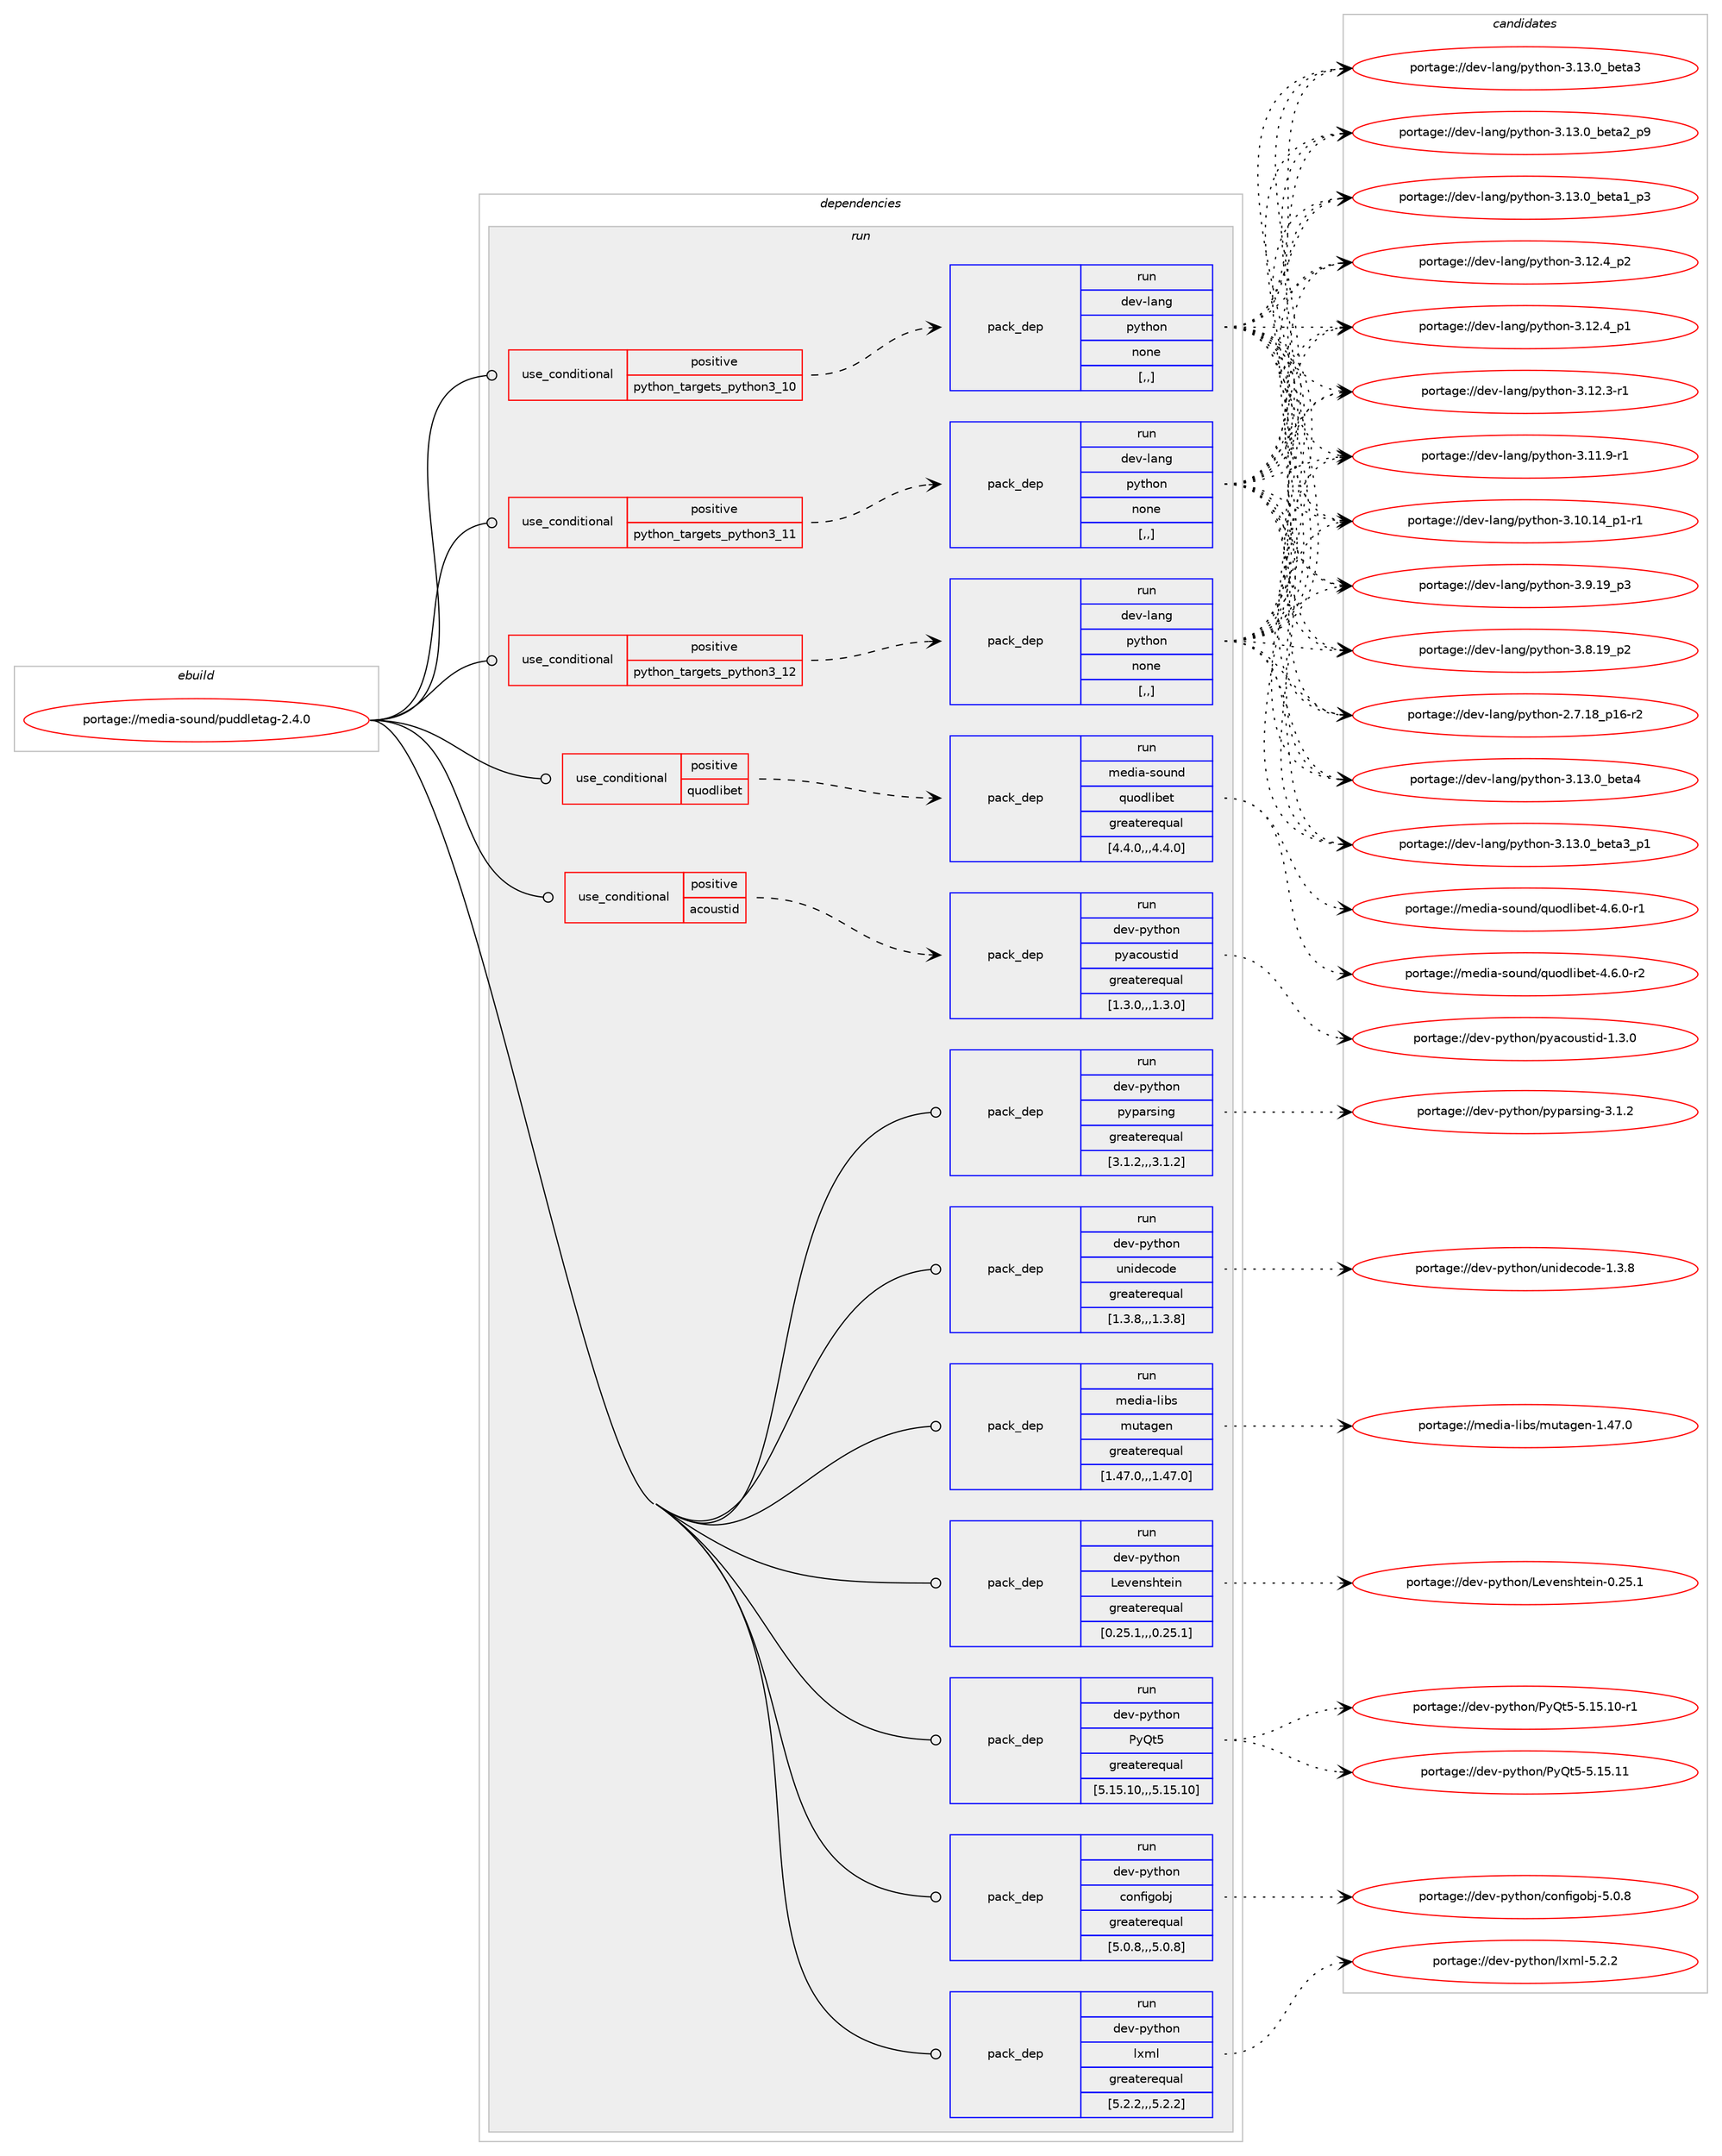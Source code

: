 digraph prolog {

# *************
# Graph options
# *************

newrank=true;
concentrate=true;
compound=true;
graph [rankdir=LR,fontname=Helvetica,fontsize=10,ranksep=1.5];#, ranksep=2.5, nodesep=0.2];
edge  [arrowhead=vee];
node  [fontname=Helvetica,fontsize=10];

# **********
# The ebuild
# **********

subgraph cluster_leftcol {
color=gray;
label=<<i>ebuild</i>>;
id [label="portage://media-sound/puddletag-2.4.0", color=red, width=4, href="../media-sound/puddletag-2.4.0.svg"];
}

# ****************
# The dependencies
# ****************

subgraph cluster_midcol {
color=gray;
label=<<i>dependencies</i>>;
subgraph cluster_compile {
fillcolor="#eeeeee";
style=filled;
label=<<i>compile</i>>;
}
subgraph cluster_compileandrun {
fillcolor="#eeeeee";
style=filled;
label=<<i>compile and run</i>>;
}
subgraph cluster_run {
fillcolor="#eeeeee";
style=filled;
label=<<i>run</i>>;
subgraph cond80791 {
dependency318895 [label=<<TABLE BORDER="0" CELLBORDER="1" CELLSPACING="0" CELLPADDING="4"><TR><TD ROWSPAN="3" CELLPADDING="10">use_conditional</TD></TR><TR><TD>positive</TD></TR><TR><TD>acoustid</TD></TR></TABLE>>, shape=none, color=red];
subgraph pack235641 {
dependency318896 [label=<<TABLE BORDER="0" CELLBORDER="1" CELLSPACING="0" CELLPADDING="4" WIDTH="220"><TR><TD ROWSPAN="6" CELLPADDING="30">pack_dep</TD></TR><TR><TD WIDTH="110">run</TD></TR><TR><TD>dev-python</TD></TR><TR><TD>pyacoustid</TD></TR><TR><TD>greaterequal</TD></TR><TR><TD>[1.3.0,,,1.3.0]</TD></TR></TABLE>>, shape=none, color=blue];
}
dependency318895:e -> dependency318896:w [weight=20,style="dashed",arrowhead="vee"];
}
id:e -> dependency318895:w [weight=20,style="solid",arrowhead="odot"];
subgraph cond80792 {
dependency318897 [label=<<TABLE BORDER="0" CELLBORDER="1" CELLSPACING="0" CELLPADDING="4"><TR><TD ROWSPAN="3" CELLPADDING="10">use_conditional</TD></TR><TR><TD>positive</TD></TR><TR><TD>python_targets_python3_10</TD></TR></TABLE>>, shape=none, color=red];
subgraph pack235642 {
dependency318898 [label=<<TABLE BORDER="0" CELLBORDER="1" CELLSPACING="0" CELLPADDING="4" WIDTH="220"><TR><TD ROWSPAN="6" CELLPADDING="30">pack_dep</TD></TR><TR><TD WIDTH="110">run</TD></TR><TR><TD>dev-lang</TD></TR><TR><TD>python</TD></TR><TR><TD>none</TD></TR><TR><TD>[,,]</TD></TR></TABLE>>, shape=none, color=blue];
}
dependency318897:e -> dependency318898:w [weight=20,style="dashed",arrowhead="vee"];
}
id:e -> dependency318897:w [weight=20,style="solid",arrowhead="odot"];
subgraph cond80793 {
dependency318899 [label=<<TABLE BORDER="0" CELLBORDER="1" CELLSPACING="0" CELLPADDING="4"><TR><TD ROWSPAN="3" CELLPADDING="10">use_conditional</TD></TR><TR><TD>positive</TD></TR><TR><TD>python_targets_python3_11</TD></TR></TABLE>>, shape=none, color=red];
subgraph pack235643 {
dependency318900 [label=<<TABLE BORDER="0" CELLBORDER="1" CELLSPACING="0" CELLPADDING="4" WIDTH="220"><TR><TD ROWSPAN="6" CELLPADDING="30">pack_dep</TD></TR><TR><TD WIDTH="110">run</TD></TR><TR><TD>dev-lang</TD></TR><TR><TD>python</TD></TR><TR><TD>none</TD></TR><TR><TD>[,,]</TD></TR></TABLE>>, shape=none, color=blue];
}
dependency318899:e -> dependency318900:w [weight=20,style="dashed",arrowhead="vee"];
}
id:e -> dependency318899:w [weight=20,style="solid",arrowhead="odot"];
subgraph cond80794 {
dependency318901 [label=<<TABLE BORDER="0" CELLBORDER="1" CELLSPACING="0" CELLPADDING="4"><TR><TD ROWSPAN="3" CELLPADDING="10">use_conditional</TD></TR><TR><TD>positive</TD></TR><TR><TD>python_targets_python3_12</TD></TR></TABLE>>, shape=none, color=red];
subgraph pack235644 {
dependency318902 [label=<<TABLE BORDER="0" CELLBORDER="1" CELLSPACING="0" CELLPADDING="4" WIDTH="220"><TR><TD ROWSPAN="6" CELLPADDING="30">pack_dep</TD></TR><TR><TD WIDTH="110">run</TD></TR><TR><TD>dev-lang</TD></TR><TR><TD>python</TD></TR><TR><TD>none</TD></TR><TR><TD>[,,]</TD></TR></TABLE>>, shape=none, color=blue];
}
dependency318901:e -> dependency318902:w [weight=20,style="dashed",arrowhead="vee"];
}
id:e -> dependency318901:w [weight=20,style="solid",arrowhead="odot"];
subgraph cond80795 {
dependency318903 [label=<<TABLE BORDER="0" CELLBORDER="1" CELLSPACING="0" CELLPADDING="4"><TR><TD ROWSPAN="3" CELLPADDING="10">use_conditional</TD></TR><TR><TD>positive</TD></TR><TR><TD>quodlibet</TD></TR></TABLE>>, shape=none, color=red];
subgraph pack235645 {
dependency318904 [label=<<TABLE BORDER="0" CELLBORDER="1" CELLSPACING="0" CELLPADDING="4" WIDTH="220"><TR><TD ROWSPAN="6" CELLPADDING="30">pack_dep</TD></TR><TR><TD WIDTH="110">run</TD></TR><TR><TD>media-sound</TD></TR><TR><TD>quodlibet</TD></TR><TR><TD>greaterequal</TD></TR><TR><TD>[4.4.0,,,4.4.0]</TD></TR></TABLE>>, shape=none, color=blue];
}
dependency318903:e -> dependency318904:w [weight=20,style="dashed",arrowhead="vee"];
}
id:e -> dependency318903:w [weight=20,style="solid",arrowhead="odot"];
subgraph pack235646 {
dependency318905 [label=<<TABLE BORDER="0" CELLBORDER="1" CELLSPACING="0" CELLPADDING="4" WIDTH="220"><TR><TD ROWSPAN="6" CELLPADDING="30">pack_dep</TD></TR><TR><TD WIDTH="110">run</TD></TR><TR><TD>dev-python</TD></TR><TR><TD>Levenshtein</TD></TR><TR><TD>greaterequal</TD></TR><TR><TD>[0.25.1,,,0.25.1]</TD></TR></TABLE>>, shape=none, color=blue];
}
id:e -> dependency318905:w [weight=20,style="solid",arrowhead="odot"];
subgraph pack235647 {
dependency318906 [label=<<TABLE BORDER="0" CELLBORDER="1" CELLSPACING="0" CELLPADDING="4" WIDTH="220"><TR><TD ROWSPAN="6" CELLPADDING="30">pack_dep</TD></TR><TR><TD WIDTH="110">run</TD></TR><TR><TD>dev-python</TD></TR><TR><TD>PyQt5</TD></TR><TR><TD>greaterequal</TD></TR><TR><TD>[5.15.10,,,5.15.10]</TD></TR></TABLE>>, shape=none, color=blue];
}
id:e -> dependency318906:w [weight=20,style="solid",arrowhead="odot"];
subgraph pack235648 {
dependency318907 [label=<<TABLE BORDER="0" CELLBORDER="1" CELLSPACING="0" CELLPADDING="4" WIDTH="220"><TR><TD ROWSPAN="6" CELLPADDING="30">pack_dep</TD></TR><TR><TD WIDTH="110">run</TD></TR><TR><TD>dev-python</TD></TR><TR><TD>configobj</TD></TR><TR><TD>greaterequal</TD></TR><TR><TD>[5.0.8,,,5.0.8]</TD></TR></TABLE>>, shape=none, color=blue];
}
id:e -> dependency318907:w [weight=20,style="solid",arrowhead="odot"];
subgraph pack235649 {
dependency318908 [label=<<TABLE BORDER="0" CELLBORDER="1" CELLSPACING="0" CELLPADDING="4" WIDTH="220"><TR><TD ROWSPAN="6" CELLPADDING="30">pack_dep</TD></TR><TR><TD WIDTH="110">run</TD></TR><TR><TD>dev-python</TD></TR><TR><TD>lxml</TD></TR><TR><TD>greaterequal</TD></TR><TR><TD>[5.2.2,,,5.2.2]</TD></TR></TABLE>>, shape=none, color=blue];
}
id:e -> dependency318908:w [weight=20,style="solid",arrowhead="odot"];
subgraph pack235650 {
dependency318909 [label=<<TABLE BORDER="0" CELLBORDER="1" CELLSPACING="0" CELLPADDING="4" WIDTH="220"><TR><TD ROWSPAN="6" CELLPADDING="30">pack_dep</TD></TR><TR><TD WIDTH="110">run</TD></TR><TR><TD>dev-python</TD></TR><TR><TD>pyparsing</TD></TR><TR><TD>greaterequal</TD></TR><TR><TD>[3.1.2,,,3.1.2]</TD></TR></TABLE>>, shape=none, color=blue];
}
id:e -> dependency318909:w [weight=20,style="solid",arrowhead="odot"];
subgraph pack235651 {
dependency318910 [label=<<TABLE BORDER="0" CELLBORDER="1" CELLSPACING="0" CELLPADDING="4" WIDTH="220"><TR><TD ROWSPAN="6" CELLPADDING="30">pack_dep</TD></TR><TR><TD WIDTH="110">run</TD></TR><TR><TD>dev-python</TD></TR><TR><TD>unidecode</TD></TR><TR><TD>greaterequal</TD></TR><TR><TD>[1.3.8,,,1.3.8]</TD></TR></TABLE>>, shape=none, color=blue];
}
id:e -> dependency318910:w [weight=20,style="solid",arrowhead="odot"];
subgraph pack235652 {
dependency318911 [label=<<TABLE BORDER="0" CELLBORDER="1" CELLSPACING="0" CELLPADDING="4" WIDTH="220"><TR><TD ROWSPAN="6" CELLPADDING="30">pack_dep</TD></TR><TR><TD WIDTH="110">run</TD></TR><TR><TD>media-libs</TD></TR><TR><TD>mutagen</TD></TR><TR><TD>greaterequal</TD></TR><TR><TD>[1.47.0,,,1.47.0]</TD></TR></TABLE>>, shape=none, color=blue];
}
id:e -> dependency318911:w [weight=20,style="solid",arrowhead="odot"];
}
}

# **************
# The candidates
# **************

subgraph cluster_choices {
rank=same;
color=gray;
label=<<i>candidates</i>>;

subgraph choice235641 {
color=black;
nodesep=1;
choice10010111845112121116104111110471121219799111117115116105100454946514648 [label="portage://dev-python/pyacoustid-1.3.0", color=red, width=4,href="../dev-python/pyacoustid-1.3.0.svg"];
dependency318896:e -> choice10010111845112121116104111110471121219799111117115116105100454946514648:w [style=dotted,weight="100"];
}
subgraph choice235642 {
color=black;
nodesep=1;
choice1001011184510897110103471121211161041111104551464951464895981011169752 [label="portage://dev-lang/python-3.13.0_beta4", color=red, width=4,href="../dev-lang/python-3.13.0_beta4.svg"];
choice10010111845108971101034711212111610411111045514649514648959810111697519511249 [label="portage://dev-lang/python-3.13.0_beta3_p1", color=red, width=4,href="../dev-lang/python-3.13.0_beta3_p1.svg"];
choice1001011184510897110103471121211161041111104551464951464895981011169751 [label="portage://dev-lang/python-3.13.0_beta3", color=red, width=4,href="../dev-lang/python-3.13.0_beta3.svg"];
choice10010111845108971101034711212111610411111045514649514648959810111697509511257 [label="portage://dev-lang/python-3.13.0_beta2_p9", color=red, width=4,href="../dev-lang/python-3.13.0_beta2_p9.svg"];
choice10010111845108971101034711212111610411111045514649514648959810111697499511251 [label="portage://dev-lang/python-3.13.0_beta1_p3", color=red, width=4,href="../dev-lang/python-3.13.0_beta1_p3.svg"];
choice100101118451089711010347112121116104111110455146495046529511250 [label="portage://dev-lang/python-3.12.4_p2", color=red, width=4,href="../dev-lang/python-3.12.4_p2.svg"];
choice100101118451089711010347112121116104111110455146495046529511249 [label="portage://dev-lang/python-3.12.4_p1", color=red, width=4,href="../dev-lang/python-3.12.4_p1.svg"];
choice100101118451089711010347112121116104111110455146495046514511449 [label="portage://dev-lang/python-3.12.3-r1", color=red, width=4,href="../dev-lang/python-3.12.3-r1.svg"];
choice100101118451089711010347112121116104111110455146494946574511449 [label="portage://dev-lang/python-3.11.9-r1", color=red, width=4,href="../dev-lang/python-3.11.9-r1.svg"];
choice100101118451089711010347112121116104111110455146494846495295112494511449 [label="portage://dev-lang/python-3.10.14_p1-r1", color=red, width=4,href="../dev-lang/python-3.10.14_p1-r1.svg"];
choice100101118451089711010347112121116104111110455146574649579511251 [label="portage://dev-lang/python-3.9.19_p3", color=red, width=4,href="../dev-lang/python-3.9.19_p3.svg"];
choice100101118451089711010347112121116104111110455146564649579511250 [label="portage://dev-lang/python-3.8.19_p2", color=red, width=4,href="../dev-lang/python-3.8.19_p2.svg"];
choice100101118451089711010347112121116104111110455046554649569511249544511450 [label="portage://dev-lang/python-2.7.18_p16-r2", color=red, width=4,href="../dev-lang/python-2.7.18_p16-r2.svg"];
dependency318898:e -> choice1001011184510897110103471121211161041111104551464951464895981011169752:w [style=dotted,weight="100"];
dependency318898:e -> choice10010111845108971101034711212111610411111045514649514648959810111697519511249:w [style=dotted,weight="100"];
dependency318898:e -> choice1001011184510897110103471121211161041111104551464951464895981011169751:w [style=dotted,weight="100"];
dependency318898:e -> choice10010111845108971101034711212111610411111045514649514648959810111697509511257:w [style=dotted,weight="100"];
dependency318898:e -> choice10010111845108971101034711212111610411111045514649514648959810111697499511251:w [style=dotted,weight="100"];
dependency318898:e -> choice100101118451089711010347112121116104111110455146495046529511250:w [style=dotted,weight="100"];
dependency318898:e -> choice100101118451089711010347112121116104111110455146495046529511249:w [style=dotted,weight="100"];
dependency318898:e -> choice100101118451089711010347112121116104111110455146495046514511449:w [style=dotted,weight="100"];
dependency318898:e -> choice100101118451089711010347112121116104111110455146494946574511449:w [style=dotted,weight="100"];
dependency318898:e -> choice100101118451089711010347112121116104111110455146494846495295112494511449:w [style=dotted,weight="100"];
dependency318898:e -> choice100101118451089711010347112121116104111110455146574649579511251:w [style=dotted,weight="100"];
dependency318898:e -> choice100101118451089711010347112121116104111110455146564649579511250:w [style=dotted,weight="100"];
dependency318898:e -> choice100101118451089711010347112121116104111110455046554649569511249544511450:w [style=dotted,weight="100"];
}
subgraph choice235643 {
color=black;
nodesep=1;
choice1001011184510897110103471121211161041111104551464951464895981011169752 [label="portage://dev-lang/python-3.13.0_beta4", color=red, width=4,href="../dev-lang/python-3.13.0_beta4.svg"];
choice10010111845108971101034711212111610411111045514649514648959810111697519511249 [label="portage://dev-lang/python-3.13.0_beta3_p1", color=red, width=4,href="../dev-lang/python-3.13.0_beta3_p1.svg"];
choice1001011184510897110103471121211161041111104551464951464895981011169751 [label="portage://dev-lang/python-3.13.0_beta3", color=red, width=4,href="../dev-lang/python-3.13.0_beta3.svg"];
choice10010111845108971101034711212111610411111045514649514648959810111697509511257 [label="portage://dev-lang/python-3.13.0_beta2_p9", color=red, width=4,href="../dev-lang/python-3.13.0_beta2_p9.svg"];
choice10010111845108971101034711212111610411111045514649514648959810111697499511251 [label="portage://dev-lang/python-3.13.0_beta1_p3", color=red, width=4,href="../dev-lang/python-3.13.0_beta1_p3.svg"];
choice100101118451089711010347112121116104111110455146495046529511250 [label="portage://dev-lang/python-3.12.4_p2", color=red, width=4,href="../dev-lang/python-3.12.4_p2.svg"];
choice100101118451089711010347112121116104111110455146495046529511249 [label="portage://dev-lang/python-3.12.4_p1", color=red, width=4,href="../dev-lang/python-3.12.4_p1.svg"];
choice100101118451089711010347112121116104111110455146495046514511449 [label="portage://dev-lang/python-3.12.3-r1", color=red, width=4,href="../dev-lang/python-3.12.3-r1.svg"];
choice100101118451089711010347112121116104111110455146494946574511449 [label="portage://dev-lang/python-3.11.9-r1", color=red, width=4,href="../dev-lang/python-3.11.9-r1.svg"];
choice100101118451089711010347112121116104111110455146494846495295112494511449 [label="portage://dev-lang/python-3.10.14_p1-r1", color=red, width=4,href="../dev-lang/python-3.10.14_p1-r1.svg"];
choice100101118451089711010347112121116104111110455146574649579511251 [label="portage://dev-lang/python-3.9.19_p3", color=red, width=4,href="../dev-lang/python-3.9.19_p3.svg"];
choice100101118451089711010347112121116104111110455146564649579511250 [label="portage://dev-lang/python-3.8.19_p2", color=red, width=4,href="../dev-lang/python-3.8.19_p2.svg"];
choice100101118451089711010347112121116104111110455046554649569511249544511450 [label="portage://dev-lang/python-2.7.18_p16-r2", color=red, width=4,href="../dev-lang/python-2.7.18_p16-r2.svg"];
dependency318900:e -> choice1001011184510897110103471121211161041111104551464951464895981011169752:w [style=dotted,weight="100"];
dependency318900:e -> choice10010111845108971101034711212111610411111045514649514648959810111697519511249:w [style=dotted,weight="100"];
dependency318900:e -> choice1001011184510897110103471121211161041111104551464951464895981011169751:w [style=dotted,weight="100"];
dependency318900:e -> choice10010111845108971101034711212111610411111045514649514648959810111697509511257:w [style=dotted,weight="100"];
dependency318900:e -> choice10010111845108971101034711212111610411111045514649514648959810111697499511251:w [style=dotted,weight="100"];
dependency318900:e -> choice100101118451089711010347112121116104111110455146495046529511250:w [style=dotted,weight="100"];
dependency318900:e -> choice100101118451089711010347112121116104111110455146495046529511249:w [style=dotted,weight="100"];
dependency318900:e -> choice100101118451089711010347112121116104111110455146495046514511449:w [style=dotted,weight="100"];
dependency318900:e -> choice100101118451089711010347112121116104111110455146494946574511449:w [style=dotted,weight="100"];
dependency318900:e -> choice100101118451089711010347112121116104111110455146494846495295112494511449:w [style=dotted,weight="100"];
dependency318900:e -> choice100101118451089711010347112121116104111110455146574649579511251:w [style=dotted,weight="100"];
dependency318900:e -> choice100101118451089711010347112121116104111110455146564649579511250:w [style=dotted,weight="100"];
dependency318900:e -> choice100101118451089711010347112121116104111110455046554649569511249544511450:w [style=dotted,weight="100"];
}
subgraph choice235644 {
color=black;
nodesep=1;
choice1001011184510897110103471121211161041111104551464951464895981011169752 [label="portage://dev-lang/python-3.13.0_beta4", color=red, width=4,href="../dev-lang/python-3.13.0_beta4.svg"];
choice10010111845108971101034711212111610411111045514649514648959810111697519511249 [label="portage://dev-lang/python-3.13.0_beta3_p1", color=red, width=4,href="../dev-lang/python-3.13.0_beta3_p1.svg"];
choice1001011184510897110103471121211161041111104551464951464895981011169751 [label="portage://dev-lang/python-3.13.0_beta3", color=red, width=4,href="../dev-lang/python-3.13.0_beta3.svg"];
choice10010111845108971101034711212111610411111045514649514648959810111697509511257 [label="portage://dev-lang/python-3.13.0_beta2_p9", color=red, width=4,href="../dev-lang/python-3.13.0_beta2_p9.svg"];
choice10010111845108971101034711212111610411111045514649514648959810111697499511251 [label="portage://dev-lang/python-3.13.0_beta1_p3", color=red, width=4,href="../dev-lang/python-3.13.0_beta1_p3.svg"];
choice100101118451089711010347112121116104111110455146495046529511250 [label="portage://dev-lang/python-3.12.4_p2", color=red, width=4,href="../dev-lang/python-3.12.4_p2.svg"];
choice100101118451089711010347112121116104111110455146495046529511249 [label="portage://dev-lang/python-3.12.4_p1", color=red, width=4,href="../dev-lang/python-3.12.4_p1.svg"];
choice100101118451089711010347112121116104111110455146495046514511449 [label="portage://dev-lang/python-3.12.3-r1", color=red, width=4,href="../dev-lang/python-3.12.3-r1.svg"];
choice100101118451089711010347112121116104111110455146494946574511449 [label="portage://dev-lang/python-3.11.9-r1", color=red, width=4,href="../dev-lang/python-3.11.9-r1.svg"];
choice100101118451089711010347112121116104111110455146494846495295112494511449 [label="portage://dev-lang/python-3.10.14_p1-r1", color=red, width=4,href="../dev-lang/python-3.10.14_p1-r1.svg"];
choice100101118451089711010347112121116104111110455146574649579511251 [label="portage://dev-lang/python-3.9.19_p3", color=red, width=4,href="../dev-lang/python-3.9.19_p3.svg"];
choice100101118451089711010347112121116104111110455146564649579511250 [label="portage://dev-lang/python-3.8.19_p2", color=red, width=4,href="../dev-lang/python-3.8.19_p2.svg"];
choice100101118451089711010347112121116104111110455046554649569511249544511450 [label="portage://dev-lang/python-2.7.18_p16-r2", color=red, width=4,href="../dev-lang/python-2.7.18_p16-r2.svg"];
dependency318902:e -> choice1001011184510897110103471121211161041111104551464951464895981011169752:w [style=dotted,weight="100"];
dependency318902:e -> choice10010111845108971101034711212111610411111045514649514648959810111697519511249:w [style=dotted,weight="100"];
dependency318902:e -> choice1001011184510897110103471121211161041111104551464951464895981011169751:w [style=dotted,weight="100"];
dependency318902:e -> choice10010111845108971101034711212111610411111045514649514648959810111697509511257:w [style=dotted,weight="100"];
dependency318902:e -> choice10010111845108971101034711212111610411111045514649514648959810111697499511251:w [style=dotted,weight="100"];
dependency318902:e -> choice100101118451089711010347112121116104111110455146495046529511250:w [style=dotted,weight="100"];
dependency318902:e -> choice100101118451089711010347112121116104111110455146495046529511249:w [style=dotted,weight="100"];
dependency318902:e -> choice100101118451089711010347112121116104111110455146495046514511449:w [style=dotted,weight="100"];
dependency318902:e -> choice100101118451089711010347112121116104111110455146494946574511449:w [style=dotted,weight="100"];
dependency318902:e -> choice100101118451089711010347112121116104111110455146494846495295112494511449:w [style=dotted,weight="100"];
dependency318902:e -> choice100101118451089711010347112121116104111110455146574649579511251:w [style=dotted,weight="100"];
dependency318902:e -> choice100101118451089711010347112121116104111110455146564649579511250:w [style=dotted,weight="100"];
dependency318902:e -> choice100101118451089711010347112121116104111110455046554649569511249544511450:w [style=dotted,weight="100"];
}
subgraph choice235645 {
color=black;
nodesep=1;
choice109101100105974511511111711010047113117111100108105981011164552465446484511450 [label="portage://media-sound/quodlibet-4.6.0-r2", color=red, width=4,href="../media-sound/quodlibet-4.6.0-r2.svg"];
choice109101100105974511511111711010047113117111100108105981011164552465446484511449 [label="portage://media-sound/quodlibet-4.6.0-r1", color=red, width=4,href="../media-sound/quodlibet-4.6.0-r1.svg"];
dependency318904:e -> choice109101100105974511511111711010047113117111100108105981011164552465446484511450:w [style=dotted,weight="100"];
dependency318904:e -> choice109101100105974511511111711010047113117111100108105981011164552465446484511449:w [style=dotted,weight="100"];
}
subgraph choice235646 {
color=black;
nodesep=1;
choice10010111845112121116104111110477610111810111011510411610110511045484650534649 [label="portage://dev-python/Levenshtein-0.25.1", color=red, width=4,href="../dev-python/Levenshtein-0.25.1.svg"];
dependency318905:e -> choice10010111845112121116104111110477610111810111011510411610110511045484650534649:w [style=dotted,weight="100"];
}
subgraph choice235647 {
color=black;
nodesep=1;
choice10010111845112121116104111110478012181116534553464953464949 [label="portage://dev-python/PyQt5-5.15.11", color=red, width=4,href="../dev-python/PyQt5-5.15.11.svg"];
choice100101118451121211161041111104780121811165345534649534649484511449 [label="portage://dev-python/PyQt5-5.15.10-r1", color=red, width=4,href="../dev-python/PyQt5-5.15.10-r1.svg"];
dependency318906:e -> choice10010111845112121116104111110478012181116534553464953464949:w [style=dotted,weight="100"];
dependency318906:e -> choice100101118451121211161041111104780121811165345534649534649484511449:w [style=dotted,weight="100"];
}
subgraph choice235648 {
color=black;
nodesep=1;
choice10010111845112121116104111110479911111010210510311198106455346484656 [label="portage://dev-python/configobj-5.0.8", color=red, width=4,href="../dev-python/configobj-5.0.8.svg"];
dependency318907:e -> choice10010111845112121116104111110479911111010210510311198106455346484656:w [style=dotted,weight="100"];
}
subgraph choice235649 {
color=black;
nodesep=1;
choice1001011184511212111610411111047108120109108455346504650 [label="portage://dev-python/lxml-5.2.2", color=red, width=4,href="../dev-python/lxml-5.2.2.svg"];
dependency318908:e -> choice1001011184511212111610411111047108120109108455346504650:w [style=dotted,weight="100"];
}
subgraph choice235650 {
color=black;
nodesep=1;
choice100101118451121211161041111104711212111297114115105110103455146494650 [label="portage://dev-python/pyparsing-3.1.2", color=red, width=4,href="../dev-python/pyparsing-3.1.2.svg"];
dependency318909:e -> choice100101118451121211161041111104711212111297114115105110103455146494650:w [style=dotted,weight="100"];
}
subgraph choice235651 {
color=black;
nodesep=1;
choice100101118451121211161041111104711711010510010199111100101454946514656 [label="portage://dev-python/unidecode-1.3.8", color=red, width=4,href="../dev-python/unidecode-1.3.8.svg"];
dependency318910:e -> choice100101118451121211161041111104711711010510010199111100101454946514656:w [style=dotted,weight="100"];
}
subgraph choice235652 {
color=black;
nodesep=1;
choice109101100105974510810598115471091171169710310111045494652554648 [label="portage://media-libs/mutagen-1.47.0", color=red, width=4,href="../media-libs/mutagen-1.47.0.svg"];
dependency318911:e -> choice109101100105974510810598115471091171169710310111045494652554648:w [style=dotted,weight="100"];
}
}

}
